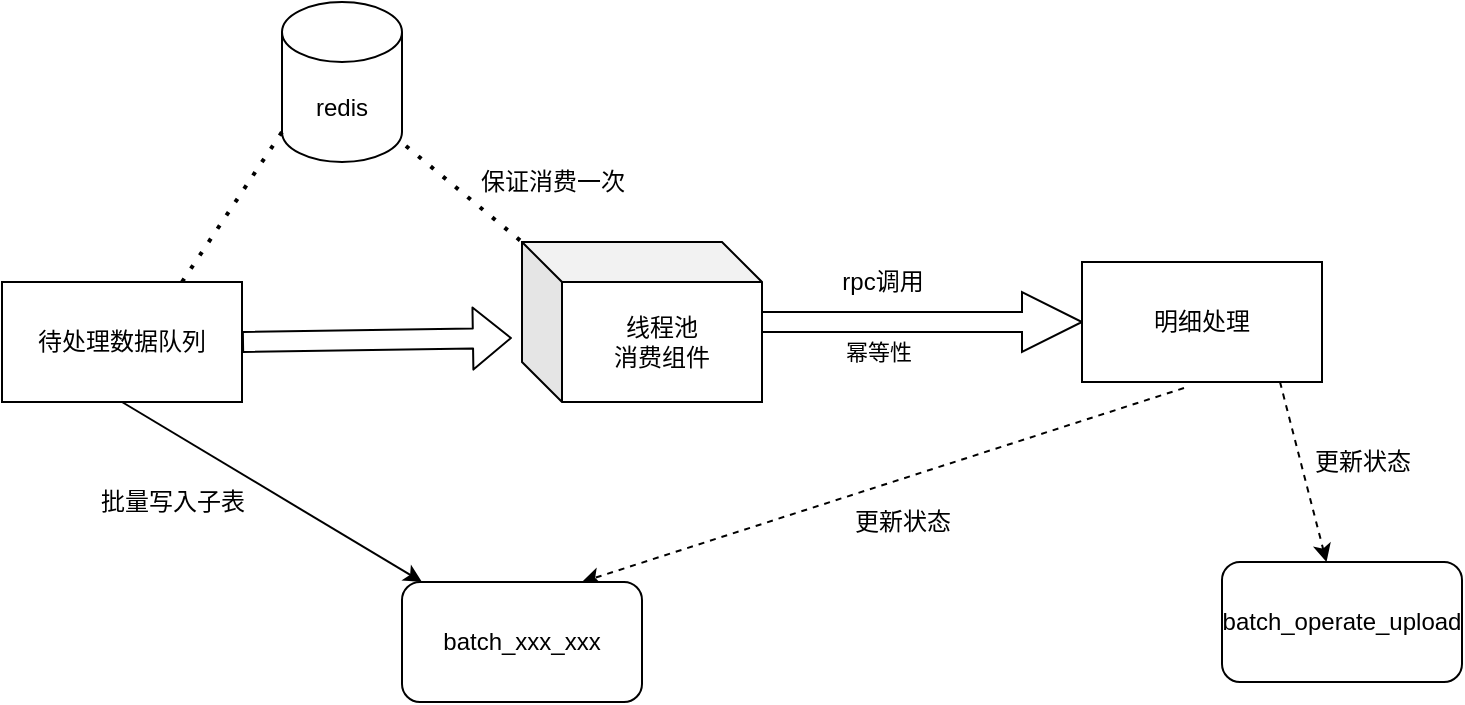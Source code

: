 <mxfile version="14.2.9" type="github">
  <diagram id="OsQwSTfgjwgmUfh8qZcy" name="Page-1">
    <mxGraphModel dx="946" dy="499" grid="1" gridSize="10" guides="1" tooltips="1" connect="1" arrows="1" fold="1" page="1" pageScale="1" pageWidth="3300" pageHeight="4681" math="0" shadow="0">
      <root>
        <mxCell id="0" />
        <mxCell id="1" parent="0" />
        <mxCell id="lKYgcUdoKEOF4ZyC4noD-17" style="rounded=0;orthogonalLoop=1;jettySize=auto;html=1;exitX=0.5;exitY=1;exitDx=0;exitDy=0;" edge="1" parent="1" source="lKYgcUdoKEOF4ZyC4noD-2" target="lKYgcUdoKEOF4ZyC4noD-8">
          <mxGeometry relative="1" as="geometry" />
        </mxCell>
        <mxCell id="lKYgcUdoKEOF4ZyC4noD-2" value="待处理数据队列" style="rounded=0;whiteSpace=wrap;html=1;" vertex="1" parent="1">
          <mxGeometry x="220" y="190" width="120" height="60" as="geometry" />
        </mxCell>
        <mxCell id="lKYgcUdoKEOF4ZyC4noD-3" value="redis" style="shape=cylinder3;whiteSpace=wrap;html=1;boundedLbl=1;backgroundOutline=1;size=15;" vertex="1" parent="1">
          <mxGeometry x="360" y="50" width="60" height="80" as="geometry" />
        </mxCell>
        <mxCell id="lKYgcUdoKEOF4ZyC4noD-19" style="edgeStyle=none;rounded=0;orthogonalLoop=1;jettySize=auto;html=1;exitX=0.425;exitY=1.05;exitDx=0;exitDy=0;exitPerimeter=0;entryX=0.75;entryY=0;entryDx=0;entryDy=0;dashed=1;" edge="1" parent="1" source="lKYgcUdoKEOF4ZyC4noD-24" target="lKYgcUdoKEOF4ZyC4noD-8">
          <mxGeometry relative="1" as="geometry" />
        </mxCell>
        <mxCell id="lKYgcUdoKEOF4ZyC4noD-21" style="edgeStyle=none;rounded=0;orthogonalLoop=1;jettySize=auto;html=1;exitX=0.825;exitY=1;exitDx=0;exitDy=0;exitPerimeter=0;dashed=1;" edge="1" parent="1" source="lKYgcUdoKEOF4ZyC4noD-24" target="lKYgcUdoKEOF4ZyC4noD-7">
          <mxGeometry relative="1" as="geometry" />
        </mxCell>
        <mxCell id="lKYgcUdoKEOF4ZyC4noD-23" style="edgeStyle=none;rounded=0;orthogonalLoop=1;jettySize=auto;html=1;shape=arrow;" edge="1" parent="1" source="lKYgcUdoKEOF4ZyC4noD-4">
          <mxGeometry relative="1" as="geometry">
            <mxPoint x="760" y="210" as="targetPoint" />
          </mxGeometry>
        </mxCell>
        <mxCell id="lKYgcUdoKEOF4ZyC4noD-26" value="幂等性" style="edgeLabel;html=1;align=center;verticalAlign=middle;resizable=0;points=[];" vertex="1" connectable="0" parent="lKYgcUdoKEOF4ZyC4noD-23">
          <mxGeometry x="-0.287" y="-9" relative="1" as="geometry">
            <mxPoint x="1" y="6" as="offset" />
          </mxGeometry>
        </mxCell>
        <mxCell id="lKYgcUdoKEOF4ZyC4noD-4" value="线程池&lt;br&gt;消费组件&lt;br&gt;" style="shape=cube;whiteSpace=wrap;html=1;boundedLbl=1;backgroundOutline=1;darkOpacity=0.05;darkOpacity2=0.1;" vertex="1" parent="1">
          <mxGeometry x="480" y="170" width="120" height="80" as="geometry" />
        </mxCell>
        <mxCell id="lKYgcUdoKEOF4ZyC4noD-7" value="batch_operate_upload" style="rounded=1;whiteSpace=wrap;html=1;" vertex="1" parent="1">
          <mxGeometry x="830" y="330" width="120" height="60" as="geometry" />
        </mxCell>
        <mxCell id="lKYgcUdoKEOF4ZyC4noD-8" value="batch_xxx_xxx" style="rounded=1;whiteSpace=wrap;html=1;" vertex="1" parent="1">
          <mxGeometry x="420" y="340" width="120" height="60" as="geometry" />
        </mxCell>
        <mxCell id="lKYgcUdoKEOF4ZyC4noD-9" value="" style="shape=flexArrow;endArrow=classic;html=1;exitX=1;exitY=0.5;exitDx=0;exitDy=0;entryX=-0.042;entryY=0.6;entryDx=0;entryDy=0;entryPerimeter=0;" edge="1" parent="1" source="lKYgcUdoKEOF4ZyC4noD-2" target="lKYgcUdoKEOF4ZyC4noD-4">
          <mxGeometry width="50" height="50" relative="1" as="geometry">
            <mxPoint x="510" y="260" as="sourcePoint" />
            <mxPoint x="460" y="220" as="targetPoint" />
          </mxGeometry>
        </mxCell>
        <mxCell id="lKYgcUdoKEOF4ZyC4noD-13" value="" style="endArrow=none;dashed=1;html=1;dashPattern=1 3;strokeWidth=2;exitX=0.75;exitY=0;exitDx=0;exitDy=0;entryX=0;entryY=1;entryDx=0;entryDy=-15;entryPerimeter=0;" edge="1" parent="1" source="lKYgcUdoKEOF4ZyC4noD-2" target="lKYgcUdoKEOF4ZyC4noD-3">
          <mxGeometry width="50" height="50" relative="1" as="geometry">
            <mxPoint x="510" y="260" as="sourcePoint" />
            <mxPoint x="560" y="210" as="targetPoint" />
          </mxGeometry>
        </mxCell>
        <mxCell id="lKYgcUdoKEOF4ZyC4noD-14" value="" style="endArrow=none;dashed=1;html=1;dashPattern=1 3;strokeWidth=2;exitX=1.033;exitY=0.9;exitDx=0;exitDy=0;exitPerimeter=0;entryX=0;entryY=0;entryDx=0;entryDy=0;entryPerimeter=0;" edge="1" parent="1" source="lKYgcUdoKEOF4ZyC4noD-3" target="lKYgcUdoKEOF4ZyC4noD-4">
          <mxGeometry width="50" height="50" relative="1" as="geometry">
            <mxPoint x="510" y="260" as="sourcePoint" />
            <mxPoint x="500" y="140" as="targetPoint" />
          </mxGeometry>
        </mxCell>
        <mxCell id="lKYgcUdoKEOF4ZyC4noD-18" value="批量写入子表" style="text;html=1;align=center;verticalAlign=middle;resizable=0;points=[];autosize=1;" vertex="1" parent="1">
          <mxGeometry x="260" y="290" width="90" height="20" as="geometry" />
        </mxCell>
        <mxCell id="lKYgcUdoKEOF4ZyC4noD-20" value="更新状态" style="text;html=1;align=center;verticalAlign=middle;resizable=0;points=[];autosize=1;" vertex="1" parent="1">
          <mxGeometry x="640" y="300" width="60" height="20" as="geometry" />
        </mxCell>
        <mxCell id="lKYgcUdoKEOF4ZyC4noD-22" value="更新状态" style="text;html=1;align=center;verticalAlign=middle;resizable=0;points=[];autosize=1;" vertex="1" parent="1">
          <mxGeometry x="870" y="270" width="60" height="20" as="geometry" />
        </mxCell>
        <mxCell id="lKYgcUdoKEOF4ZyC4noD-24" value="明细处理" style="rounded=0;whiteSpace=wrap;html=1;" vertex="1" parent="1">
          <mxGeometry x="760" y="180" width="120" height="60" as="geometry" />
        </mxCell>
        <mxCell id="lKYgcUdoKEOF4ZyC4noD-25" value="rpc调用" style="text;html=1;align=center;verticalAlign=middle;resizable=0;points=[];autosize=1;" vertex="1" parent="1">
          <mxGeometry x="630" y="180" width="60" height="20" as="geometry" />
        </mxCell>
        <mxCell id="lKYgcUdoKEOF4ZyC4noD-28" value="保证消费一次" style="text;html=1;align=center;verticalAlign=middle;resizable=0;points=[];autosize=1;" vertex="1" parent="1">
          <mxGeometry x="450" y="130" width="90" height="20" as="geometry" />
        </mxCell>
      </root>
    </mxGraphModel>
  </diagram>
</mxfile>
